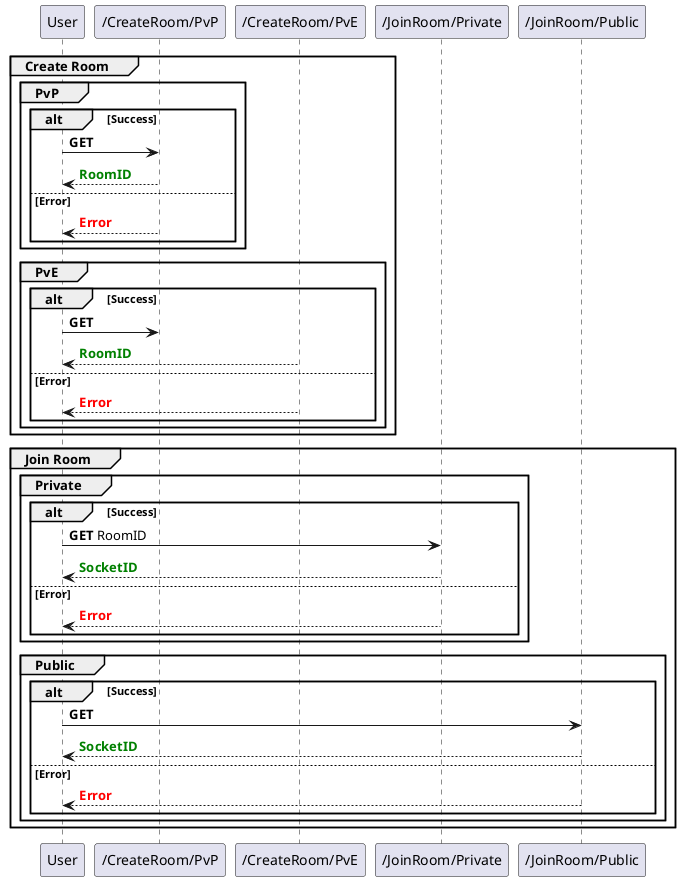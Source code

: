 @startuml

group Create Room
    group PvP
        alt Success
            User -> "/CreateRoom/PvP": <b>GET</b>
            "/CreateRoom/PvP" --> User: <b><font color="green">RoomID
        else Error
            "/CreateRoom/PvP" --> User: <b><font color="red">Error
        end
    end
    group PvE
        alt Success
            User -> "/CreateRoom/PvP": <b>GET</b>
            "/CreateRoom/PvE" --> User: <b><font color="green">RoomID
        else Error
            "/CreateRoom/PvE" --> User: <b><font color="red">Error
        end
    end
end

group Join Room
    group Private
        alt Success
            User -> "/JoinRoom/Private": <b>GET</b> RoomID
            "/JoinRoom/Private" --> User: <b><font color="green">SocketID
        else Error
            "/JoinRoom/Private" --> User: <b><font color="red">Error
        end
    end

    group Public
        alt Success
            User -> "/JoinRoom/Public": <b>GET</b>
            "/JoinRoom/Public" --> User: <b><font color="green">SocketID
        else Error
            "/JoinRoom/Public" --> User: <b><font color="red">Error
        end
    end 

end

@enduml